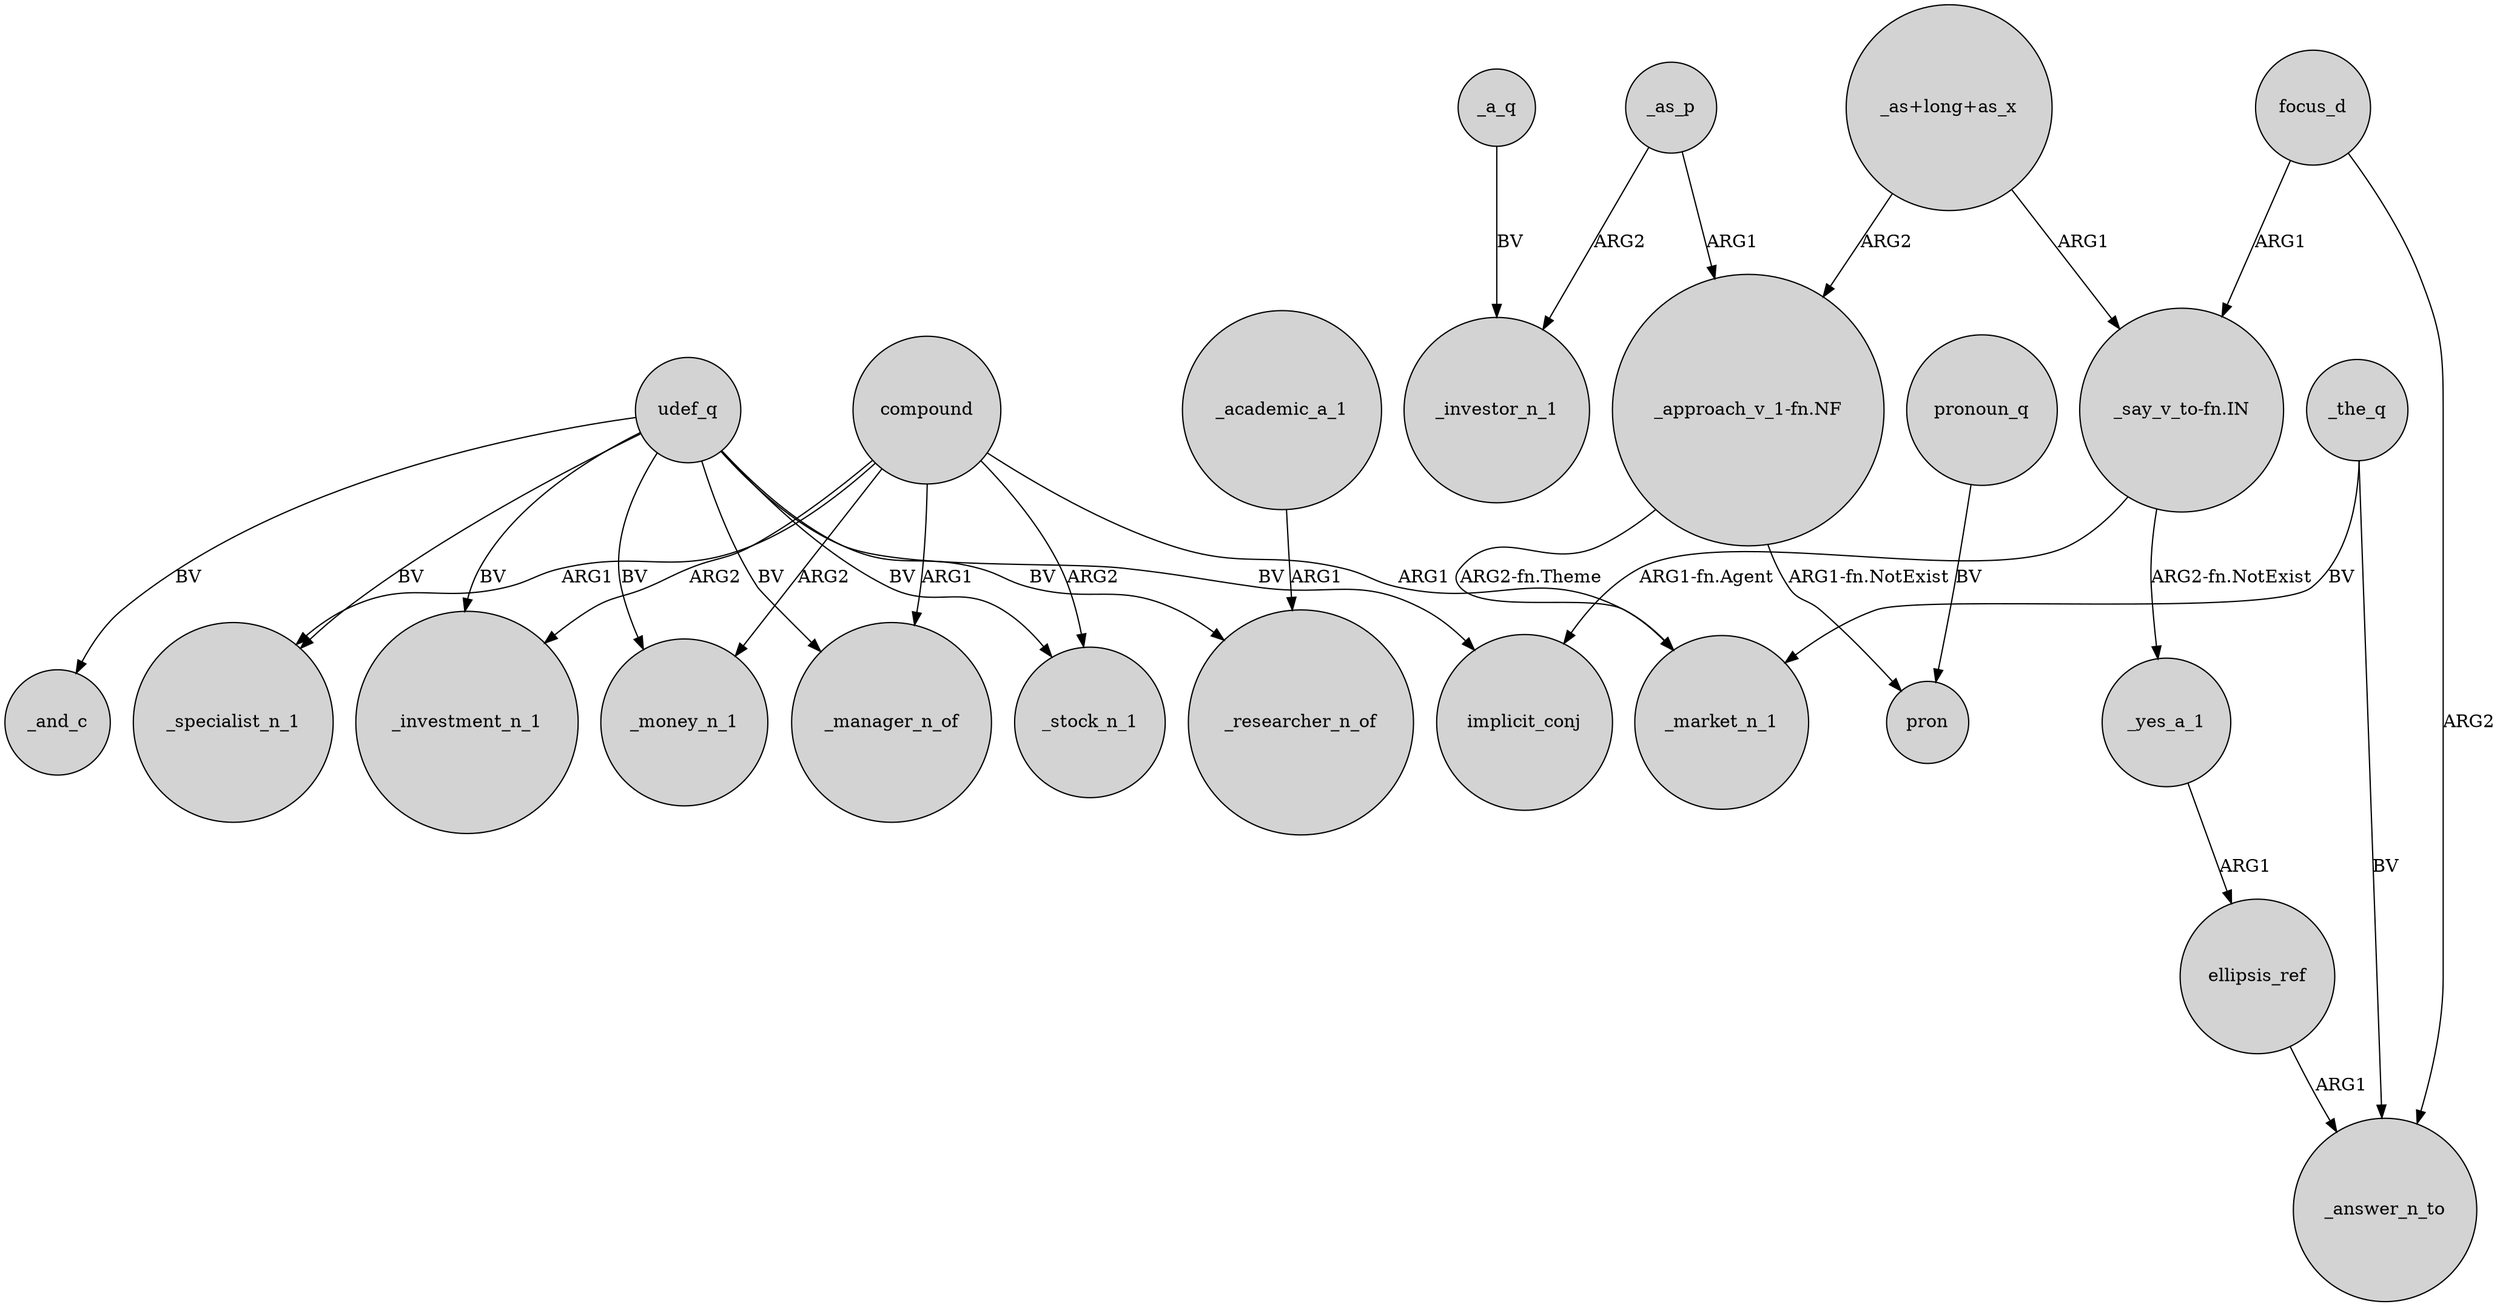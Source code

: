 digraph {
	node [shape=circle style=filled]
	udef_q -> _specialist_n_1 [label=BV]
	udef_q -> _money_n_1 [label=BV]
	compound -> _manager_n_of [label=ARG1]
	ellipsis_ref -> _answer_n_to [label=ARG1]
	compound -> _specialist_n_1 [label=ARG1]
	focus_d -> _answer_n_to [label=ARG2]
	compound -> _investment_n_1 [label=ARG2]
	"_approach_v_1-fn.NF" -> _market_n_1 [label="ARG2-fn.Theme"]
	udef_q -> implicit_conj [label=BV]
	compound -> _stock_n_1 [label=ARG2]
	_yes_a_1 -> ellipsis_ref [label=ARG1]
	pronoun_q -> pron [label=BV]
	_as_p -> "_approach_v_1-fn.NF" [label=ARG1]
	udef_q -> _stock_n_1 [label=BV]
	compound -> _money_n_1 [label=ARG2]
	"_say_v_to-fn.IN" -> _yes_a_1 [label="ARG2-fn.NotExist"]
	udef_q -> _researcher_n_of [label=BV]
	_academic_a_1 -> _researcher_n_of [label=ARG1]
	_the_q -> _answer_n_to [label=BV]
	udef_q -> _manager_n_of [label=BV]
	udef_q -> _investment_n_1 [label=BV]
	"_approach_v_1-fn.NF" -> pron [label="ARG1-fn.NotExist"]
	"_as+long+as_x" -> "_say_v_to-fn.IN" [label=ARG1]
	"_as+long+as_x" -> "_approach_v_1-fn.NF" [label=ARG2]
	compound -> _market_n_1 [label=ARG1]
	_a_q -> _investor_n_1 [label=BV]
	_as_p -> _investor_n_1 [label=ARG2]
	_the_q -> _market_n_1 [label=BV]
	udef_q -> _and_c [label=BV]
	"_say_v_to-fn.IN" -> implicit_conj [label="ARG1-fn.Agent"]
	focus_d -> "_say_v_to-fn.IN" [label=ARG1]
}
